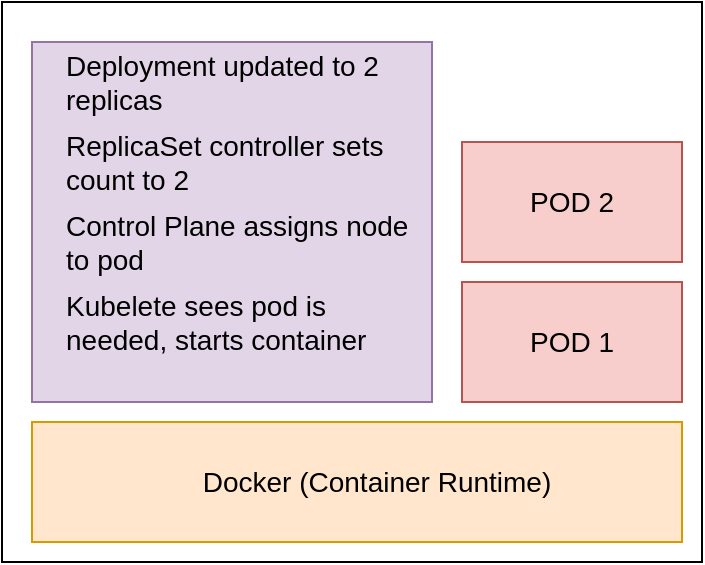 <mxfile version="12.2.2" type="device" pages="1"><diagram id="WLF6AO3Od6X0vzMSI_oj" name="Page-1"><mxGraphModel dx="854" dy="490" grid="1" gridSize="10" guides="1" tooltips="1" connect="1" arrows="1" fold="1" page="1" pageScale="1" pageWidth="827" pageHeight="1169" math="0" shadow="0"><root><mxCell id="0"/><mxCell id="1" parent="0"/><mxCell id="3RyKRhobNBpDoe4Q11lv-1" value="" style="rounded=0;whiteSpace=wrap;html=1;spacing=2;fontSize=14;" vertex="1" parent="1"><mxGeometry x="260" y="130" width="350" height="280" as="geometry"/></mxCell><mxCell id="3RyKRhobNBpDoe4Q11lv-2" value="" style="rounded=0;whiteSpace=wrap;html=1;fillColor=#ffe6cc;strokeColor=#d79b00;spacing=2;fontSize=14;" vertex="1" parent="1"><mxGeometry x="275" y="340" width="325" height="60" as="geometry"/></mxCell><mxCell id="3RyKRhobNBpDoe4Q11lv-3" value="" style="rounded=0;whiteSpace=wrap;html=1;fillColor=#e1d5e7;strokeColor=#9673a6;spacing=2;fontSize=14;" vertex="1" parent="1"><mxGeometry x="275" y="150" width="200" height="180" as="geometry"/></mxCell><mxCell id="3RyKRhobNBpDoe4Q11lv-4" value="POD 1" style="rounded=0;whiteSpace=wrap;html=1;fillColor=#f8cecc;strokeColor=#b85450;spacing=2;fontSize=14;" vertex="1" parent="1"><mxGeometry x="490" y="270" width="110" height="60" as="geometry"/></mxCell><mxCell id="3RyKRhobNBpDoe4Q11lv-6" value="POD 2" style="rounded=0;whiteSpace=wrap;html=1;fillColor=#f8cecc;strokeColor=#b85450;spacing=2;fontSize=14;" vertex="1" parent="1"><mxGeometry x="490" y="200" width="110" height="60" as="geometry"/></mxCell><mxCell id="3RyKRhobNBpDoe4Q11lv-7" value="Docker (Container Runtime)" style="text;html=1;strokeColor=none;fillColor=none;align=center;verticalAlign=middle;whiteSpace=wrap;rounded=0;spacing=2;fontSize=14;" vertex="1" parent="1"><mxGeometry x="345" y="360" width="205" height="20" as="geometry"/></mxCell><mxCell id="3RyKRhobNBpDoe4Q11lv-10" value="Deployment updated to 2 replicas" style="text;html=1;strokeColor=none;fillColor=none;align=left;verticalAlign=middle;whiteSpace=wrap;rounded=0;spacing=2;fontSize=14;" vertex="1" parent="1"><mxGeometry x="290" y="160" width="180" height="20" as="geometry"/></mxCell><mxCell id="3RyKRhobNBpDoe4Q11lv-11" value="ReplicaSet controller sets count to 2" style="text;html=1;strokeColor=none;fillColor=none;align=left;verticalAlign=middle;whiteSpace=wrap;rounded=0;spacing=2;fontSize=14;" vertex="1" parent="1"><mxGeometry x="290" y="200" width="180" height="20" as="geometry"/></mxCell><mxCell id="3RyKRhobNBpDoe4Q11lv-12" value="Control Plane assigns node to pod" style="text;html=1;strokeColor=none;fillColor=none;align=left;verticalAlign=middle;whiteSpace=wrap;rounded=0;spacing=2;fontSize=14;" vertex="1" parent="1"><mxGeometry x="290" y="240" width="180" height="20" as="geometry"/></mxCell><mxCell id="3RyKRhobNBpDoe4Q11lv-13" value="Kubelete sees pod is needed, starts container" style="text;html=1;strokeColor=none;fillColor=none;align=left;verticalAlign=middle;whiteSpace=wrap;rounded=0;spacing=2;fontSize=14;" vertex="1" parent="1"><mxGeometry x="290" y="280" width="180" height="20" as="geometry"/></mxCell></root></mxGraphModel></diagram></mxfile>